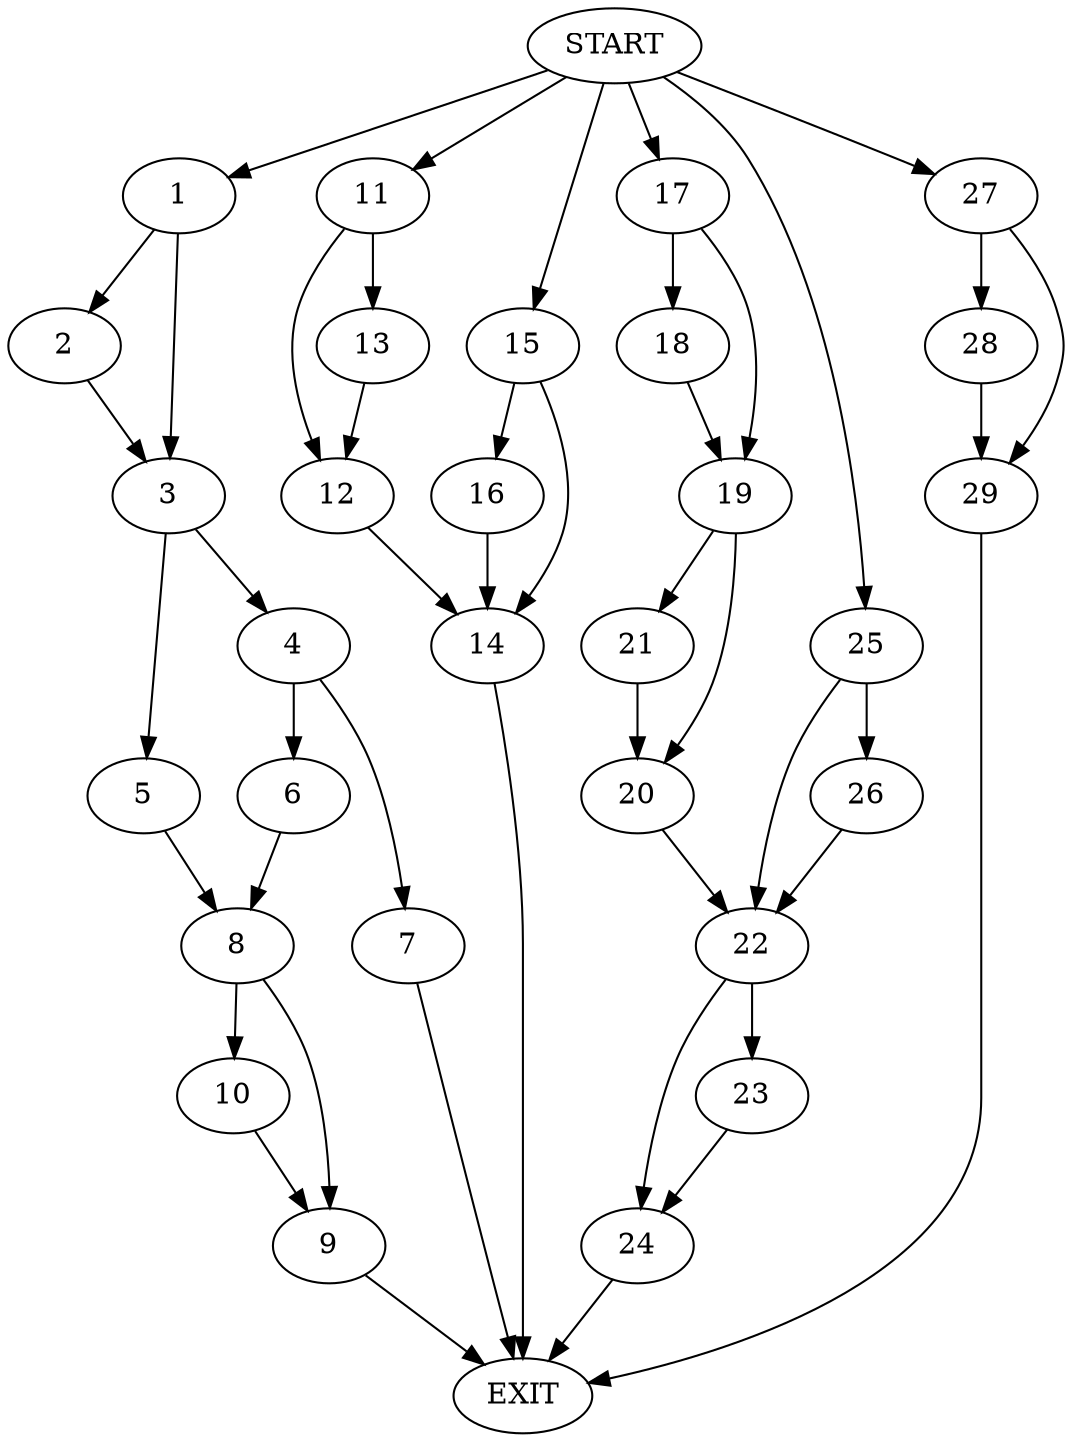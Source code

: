 digraph {
0 [label="START"]
30 [label="EXIT"]
0 -> 1
1 -> 2
1 -> 3
3 -> 4
3 -> 5
2 -> 3
4 -> 6
4 -> 7
5 -> 8
8 -> 9
8 -> 10
6 -> 8
7 -> 30
10 -> 9
9 -> 30
0 -> 11
11 -> 12
11 -> 13
13 -> 12
12 -> 14
14 -> 30
0 -> 15
15 -> 14
15 -> 16
16 -> 14
0 -> 17
17 -> 18
17 -> 19
19 -> 20
19 -> 21
18 -> 19
20 -> 22
21 -> 20
22 -> 23
22 -> 24
0 -> 25
25 -> 22
25 -> 26
26 -> 22
24 -> 30
23 -> 24
0 -> 27
27 -> 28
27 -> 29
29 -> 30
28 -> 29
}
